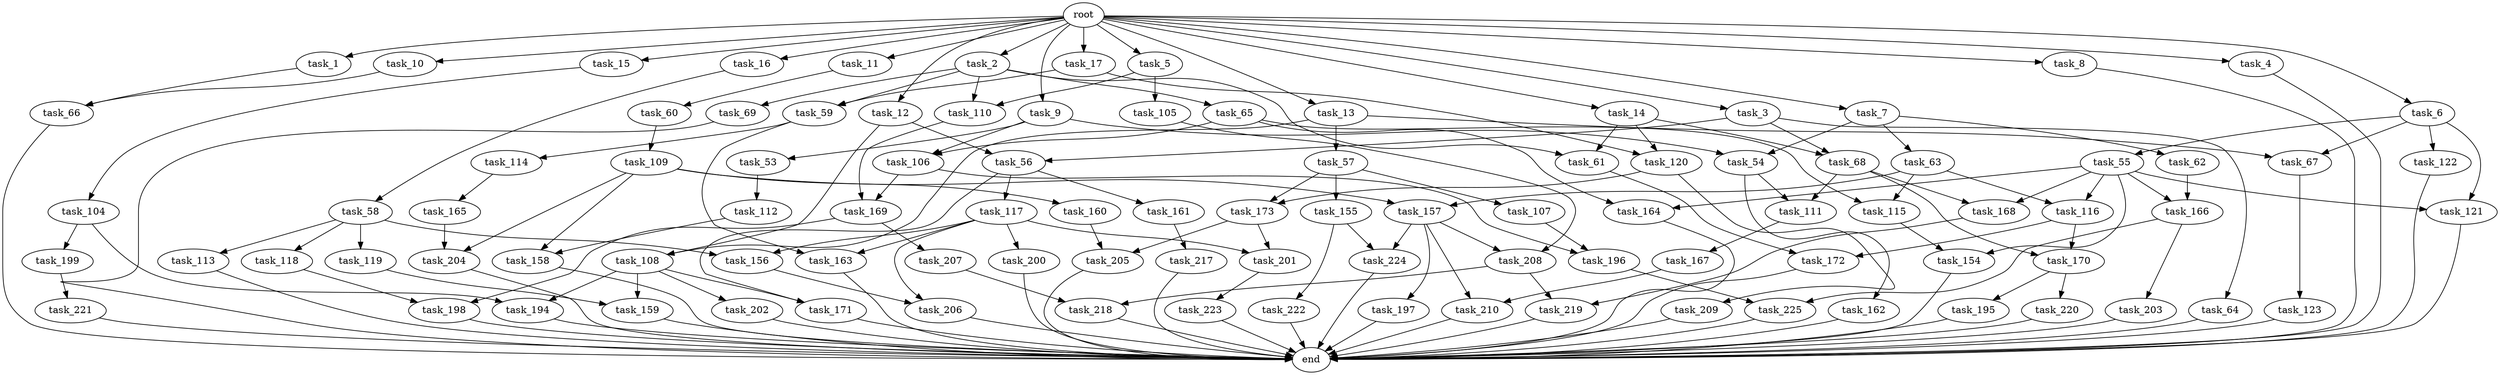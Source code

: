 digraph G {
  task_58 [size="2147483648.000000"];
  task_104 [size="6957847019.520000"];
  task_156 [size="12455405158.400000"];
  task_108 [size="8933531975.680000"];
  task_173 [size="5583457484.800000"];
  task_207 [size="6957847019.520000"];
  task_15 [size="10.240000"];
  task_9 [size="10.240000"];
  task_59 [size="14087492730.880001"];
  task_105 [size="8589934592.000000"];
  task_121 [size="7645041786.880000"];
  task_195 [size="2147483648.000000"];
  task_154 [size="9105330667.520000"];
  task_209 [size="1374389534.720000"];
  task_210 [size="11682311045.120001"];
  task_16 [size="10.240000"];
  task_110 [size="14087492730.880001"];
  task_68 [size="1546188226.560000"];
  task_162 [size="4209067950.080000"];
  task_217 [size="2147483648.000000"];
  task_223 [size="3092376453.120000"];
  task_158 [size="3435973836.800000"];
  task_1 [size="10.240000"];
  task_64 [size="773094113.280000"];
  task_160 [size="343597383.680000"];
  task_11 [size="10.240000"];
  task_171 [size="11682311045.120001"];
  task_62 [size="343597383.680000"];
  task_107 [size="4209067950.080000"];
  task_2 [size="10.240000"];
  task_10 [size="10.240000"];
  task_66 [size="10737418240.000000"];
  task_219 [size="10050223472.639999"];
  task_109 [size="1374389534.720000"];
  task_166 [size="10737418240.000000"];
  task_155 [size="4209067950.080000"];
  task_122 [size="5497558138.880000"];
  task_17 [size="10.240000"];
  task_199 [size="1374389534.720000"];
  task_221 [size="6957847019.520000"];
  task_67 [size="14087492730.880001"];
  task_197 [size="8589934592.000000"];
  task_203 [size="2147483648.000000"];
  task_157 [size="7301444403.200000"];
  task_172 [size="5239860101.120000"];
  task_106 [size="2147483648.000000"];
  task_12 [size="10.240000"];
  task_194 [size="9964324126.719999"];
  task_222 [size="2147483648.000000"];
  task_167 [size="773094113.280000"];
  task_114 [size="343597383.680000"];
  end [size="0.000000"];
  task_170 [size="10737418240.000000"];
  task_53 [size="773094113.280000"];
  task_165 [size="1374389534.720000"];
  task_225 [size="6356551598.080000"];
  task_159 [size="17179869184.000000"];
  task_163 [size="7301444403.200000"];
  task_69 [size="5497558138.880000"];
  task_202 [size="8589934592.000000"];
  task_57 [size="8589934592.000000"];
  task_224 [size="10737418240.000000"];
  task_118 [size="5497558138.880000"];
  task_201 [size="12455405158.400000"];
  task_65 [size="5497558138.880000"];
  task_116 [size="9105330667.520000"];
  task_168 [size="10737418240.000000"];
  task_206 [size="15547781611.520000"];
  task_13 [size="10.240000"];
  task_196 [size="6356551598.080000"];
  task_123 [size="1374389534.720000"];
  task_3 [size="10.240000"];
  task_55 [size="5497558138.880000"];
  task_169 [size="6356551598.080000"];
  task_5 [size="10.240000"];
  task_220 [size="2147483648.000000"];
  task_115 [size="8332236554.240000"];
  task_8 [size="10.240000"];
  task_56 [size="1116691496.960000"];
  task_161 [size="3092376453.120000"];
  task_14 [size="10.240000"];
  task_198 [size="8332236554.240000"];
  task_4 [size="10.240000"];
  task_119 [size="5497558138.880000"];
  task_164 [size="3521873182.720000"];
  task_218 [size="15547781611.520000"];
  task_54 [size="1116691496.960000"];
  task_200 [size="6957847019.520000"];
  task_113 [size="5497558138.880000"];
  task_112 [size="3092376453.120000"];
  root [size="0.000000"];
  task_120 [size="9363028705.280001"];
  task_60 [size="8589934592.000000"];
  task_6 [size="10.240000"];
  task_208 [size="9363028705.280001"];
  task_117 [size="3092376453.120000"];
  task_61 [size="6270652252.160000"];
  task_205 [size="6871947673.600000"];
  task_111 [size="12799002542.080000"];
  task_204 [size="5841155522.560000"];
  task_63 [size="343597383.680000"];
  task_7 [size="10.240000"];

  task_58 -> task_156 [size="536870912.000000"];
  task_58 -> task_118 [size="536870912.000000"];
  task_58 -> task_113 [size="536870912.000000"];
  task_58 -> task_119 [size="536870912.000000"];
  task_104 -> task_194 [size="134217728.000000"];
  task_104 -> task_199 [size="134217728.000000"];
  task_156 -> task_206 [size="838860800.000000"];
  task_108 -> task_194 [size="838860800.000000"];
  task_108 -> task_171 [size="838860800.000000"];
  task_108 -> task_159 [size="838860800.000000"];
  task_108 -> task_202 [size="838860800.000000"];
  task_173 -> task_205 [size="536870912.000000"];
  task_173 -> task_201 [size="536870912.000000"];
  task_207 -> task_218 [size="838860800.000000"];
  task_15 -> task_104 [size="679477248.000000"];
  task_9 -> task_106 [size="75497472.000000"];
  task_9 -> task_54 [size="75497472.000000"];
  task_9 -> task_53 [size="75497472.000000"];
  task_59 -> task_163 [size="33554432.000000"];
  task_59 -> task_114 [size="33554432.000000"];
  task_105 -> task_208 [size="75497472.000000"];
  task_121 -> end [size="1.000000"];
  task_195 -> end [size="1.000000"];
  task_154 -> end [size="1.000000"];
  task_209 -> end [size="1.000000"];
  task_210 -> end [size="1.000000"];
  task_16 -> task_58 [size="209715200.000000"];
  task_110 -> task_169 [size="209715200.000000"];
  task_68 -> task_168 [size="838860800.000000"];
  task_68 -> task_111 [size="838860800.000000"];
  task_68 -> task_170 [size="838860800.000000"];
  task_162 -> end [size="1.000000"];
  task_217 -> end [size="1.000000"];
  task_223 -> end [size="1.000000"];
  task_158 -> end [size="1.000000"];
  task_1 -> task_66 [size="838860800.000000"];
  task_64 -> end [size="1.000000"];
  task_160 -> task_205 [size="134217728.000000"];
  task_11 -> task_60 [size="838860800.000000"];
  task_171 -> end [size="1.000000"];
  task_62 -> task_166 [size="838860800.000000"];
  task_107 -> task_196 [size="209715200.000000"];
  task_2 -> task_61 [size="536870912.000000"];
  task_2 -> task_69 [size="536870912.000000"];
  task_2 -> task_59 [size="536870912.000000"];
  task_2 -> task_110 [size="536870912.000000"];
  task_2 -> task_65 [size="536870912.000000"];
  task_10 -> task_66 [size="209715200.000000"];
  task_66 -> end [size="1.000000"];
  task_219 -> end [size="1.000000"];
  task_109 -> task_160 [size="33554432.000000"];
  task_109 -> task_157 [size="33554432.000000"];
  task_109 -> task_158 [size="33554432.000000"];
  task_109 -> task_204 [size="33554432.000000"];
  task_166 -> task_225 [size="209715200.000000"];
  task_166 -> task_203 [size="209715200.000000"];
  task_155 -> task_222 [size="209715200.000000"];
  task_155 -> task_224 [size="209715200.000000"];
  task_122 -> end [size="1.000000"];
  task_17 -> task_120 [size="838860800.000000"];
  task_17 -> task_59 [size="838860800.000000"];
  task_199 -> task_221 [size="679477248.000000"];
  task_221 -> end [size="1.000000"];
  task_67 -> task_123 [size="134217728.000000"];
  task_197 -> end [size="1.000000"];
  task_203 -> end [size="1.000000"];
  task_157 -> task_197 [size="838860800.000000"];
  task_157 -> task_208 [size="838860800.000000"];
  task_157 -> task_210 [size="838860800.000000"];
  task_157 -> task_224 [size="838860800.000000"];
  task_172 -> end [size="1.000000"];
  task_106 -> task_196 [size="411041792.000000"];
  task_106 -> task_169 [size="411041792.000000"];
  task_12 -> task_56 [size="33554432.000000"];
  task_12 -> task_108 [size="33554432.000000"];
  task_194 -> end [size="1.000000"];
  task_222 -> end [size="1.000000"];
  task_167 -> task_210 [size="301989888.000000"];
  task_114 -> task_165 [size="134217728.000000"];
  task_170 -> task_195 [size="209715200.000000"];
  task_170 -> task_220 [size="209715200.000000"];
  task_53 -> task_112 [size="301989888.000000"];
  task_165 -> task_204 [size="536870912.000000"];
  task_225 -> end [size="1.000000"];
  task_159 -> end [size="1.000000"];
  task_163 -> end [size="1.000000"];
  task_69 -> end [size="1.000000"];
  task_202 -> end [size="1.000000"];
  task_57 -> task_107 [size="411041792.000000"];
  task_57 -> task_155 [size="411041792.000000"];
  task_57 -> task_173 [size="411041792.000000"];
  task_224 -> end [size="1.000000"];
  task_118 -> task_198 [size="134217728.000000"];
  task_201 -> task_223 [size="301989888.000000"];
  task_65 -> task_106 [size="134217728.000000"];
  task_65 -> task_115 [size="134217728.000000"];
  task_65 -> task_164 [size="134217728.000000"];
  task_116 -> task_170 [size="209715200.000000"];
  task_116 -> task_172 [size="209715200.000000"];
  task_168 -> task_219 [size="301989888.000000"];
  task_206 -> end [size="1.000000"];
  task_13 -> task_108 [size="838860800.000000"];
  task_13 -> task_57 [size="838860800.000000"];
  task_13 -> task_67 [size="838860800.000000"];
  task_196 -> task_225 [size="411041792.000000"];
  task_123 -> end [size="1.000000"];
  task_3 -> task_56 [size="75497472.000000"];
  task_3 -> task_64 [size="75497472.000000"];
  task_3 -> task_68 [size="75497472.000000"];
  task_55 -> task_154 [size="209715200.000000"];
  task_55 -> task_116 [size="209715200.000000"];
  task_55 -> task_168 [size="209715200.000000"];
  task_55 -> task_121 [size="209715200.000000"];
  task_55 -> task_166 [size="209715200.000000"];
  task_55 -> task_164 [size="209715200.000000"];
  task_169 -> task_207 [size="679477248.000000"];
  task_169 -> task_198 [size="679477248.000000"];
  task_5 -> task_105 [size="838860800.000000"];
  task_5 -> task_110 [size="838860800.000000"];
  task_220 -> end [size="1.000000"];
  task_115 -> task_154 [size="679477248.000000"];
  task_8 -> end [size="1.000000"];
  task_56 -> task_161 [size="301989888.000000"];
  task_56 -> task_171 [size="301989888.000000"];
  task_56 -> task_117 [size="301989888.000000"];
  task_161 -> task_217 [size="209715200.000000"];
  task_14 -> task_61 [size="75497472.000000"];
  task_14 -> task_120 [size="75497472.000000"];
  task_14 -> task_68 [size="75497472.000000"];
  task_198 -> end [size="1.000000"];
  task_4 -> end [size="1.000000"];
  task_119 -> task_159 [size="838860800.000000"];
  task_164 -> end [size="1.000000"];
  task_218 -> end [size="1.000000"];
  task_54 -> task_162 [size="411041792.000000"];
  task_54 -> task_111 [size="411041792.000000"];
  task_200 -> end [size="1.000000"];
  task_113 -> end [size="1.000000"];
  task_112 -> task_158 [size="301989888.000000"];
  root -> task_8 [size="1.000000"];
  root -> task_9 [size="1.000000"];
  root -> task_16 [size="1.000000"];
  root -> task_14 [size="1.000000"];
  root -> task_6 [size="1.000000"];
  root -> task_4 [size="1.000000"];
  root -> task_5 [size="1.000000"];
  root -> task_1 [size="1.000000"];
  root -> task_13 [size="1.000000"];
  root -> task_15 [size="1.000000"];
  root -> task_11 [size="1.000000"];
  root -> task_3 [size="1.000000"];
  root -> task_12 [size="1.000000"];
  root -> task_2 [size="1.000000"];
  root -> task_10 [size="1.000000"];
  root -> task_7 [size="1.000000"];
  root -> task_17 [size="1.000000"];
  task_120 -> task_173 [size="134217728.000000"];
  task_120 -> task_209 [size="134217728.000000"];
  task_60 -> task_109 [size="134217728.000000"];
  task_6 -> task_67 [size="536870912.000000"];
  task_6 -> task_55 [size="536870912.000000"];
  task_6 -> task_121 [size="536870912.000000"];
  task_6 -> task_122 [size="536870912.000000"];
  task_208 -> task_218 [size="679477248.000000"];
  task_208 -> task_219 [size="679477248.000000"];
  task_117 -> task_156 [size="679477248.000000"];
  task_117 -> task_200 [size="679477248.000000"];
  task_117 -> task_163 [size="679477248.000000"];
  task_117 -> task_201 [size="679477248.000000"];
  task_117 -> task_206 [size="679477248.000000"];
  task_61 -> task_172 [size="301989888.000000"];
  task_205 -> end [size="1.000000"];
  task_111 -> task_167 [size="75497472.000000"];
  task_204 -> end [size="1.000000"];
  task_63 -> task_116 [size="679477248.000000"];
  task_63 -> task_157 [size="679477248.000000"];
  task_63 -> task_115 [size="679477248.000000"];
  task_7 -> task_62 [size="33554432.000000"];
  task_7 -> task_54 [size="33554432.000000"];
  task_7 -> task_63 [size="33554432.000000"];
}
